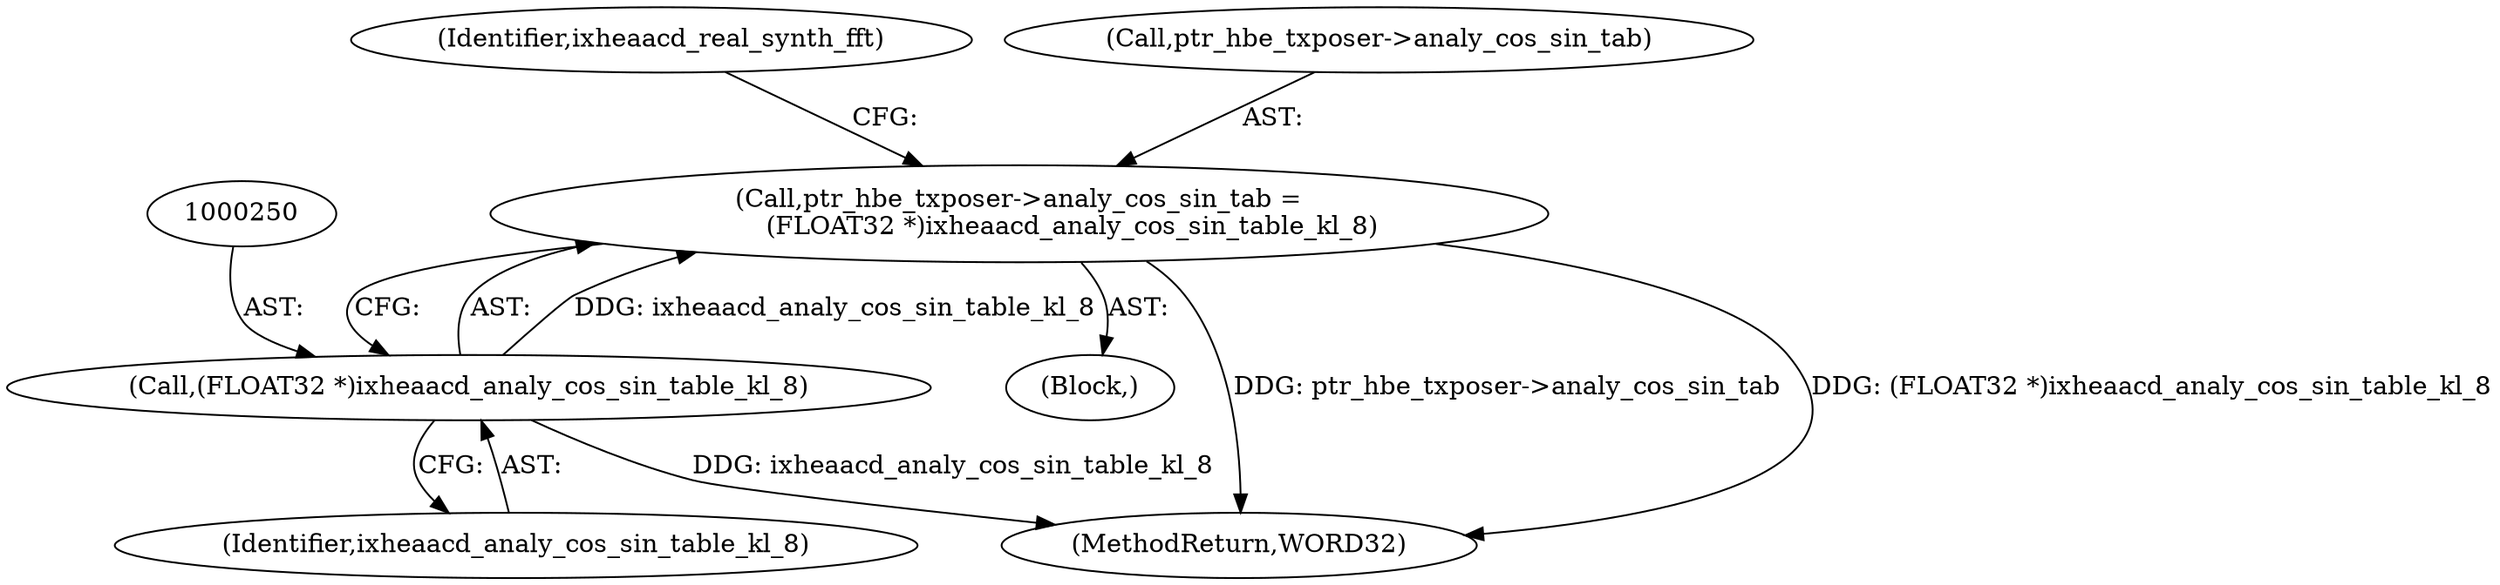 digraph "0_Android_04e8cd58f075bec5892e369c8deebca9c67e855c_4@pointer" {
"1000245" [label="(Call,ptr_hbe_txposer->analy_cos_sin_tab =\n             (FLOAT32 *)ixheaacd_analy_cos_sin_table_kl_8)"];
"1000249" [label="(Call,(FLOAT32 *)ixheaacd_analy_cos_sin_table_kl_8)"];
"1000236" [label="(Block,)"];
"1000571" [label="(MethodReturn,WORD32)"];
"1000253" [label="(Identifier,ixheaacd_real_synth_fft)"];
"1000249" [label="(Call,(FLOAT32 *)ixheaacd_analy_cos_sin_table_kl_8)"];
"1000246" [label="(Call,ptr_hbe_txposer->analy_cos_sin_tab)"];
"1000251" [label="(Identifier,ixheaacd_analy_cos_sin_table_kl_8)"];
"1000245" [label="(Call,ptr_hbe_txposer->analy_cos_sin_tab =\n             (FLOAT32 *)ixheaacd_analy_cos_sin_table_kl_8)"];
"1000245" -> "1000236"  [label="AST: "];
"1000245" -> "1000249"  [label="CFG: "];
"1000246" -> "1000245"  [label="AST: "];
"1000249" -> "1000245"  [label="AST: "];
"1000253" -> "1000245"  [label="CFG: "];
"1000245" -> "1000571"  [label="DDG: ptr_hbe_txposer->analy_cos_sin_tab"];
"1000245" -> "1000571"  [label="DDG: (FLOAT32 *)ixheaacd_analy_cos_sin_table_kl_8"];
"1000249" -> "1000245"  [label="DDG: ixheaacd_analy_cos_sin_table_kl_8"];
"1000249" -> "1000251"  [label="CFG: "];
"1000250" -> "1000249"  [label="AST: "];
"1000251" -> "1000249"  [label="AST: "];
"1000249" -> "1000571"  [label="DDG: ixheaacd_analy_cos_sin_table_kl_8"];
}
